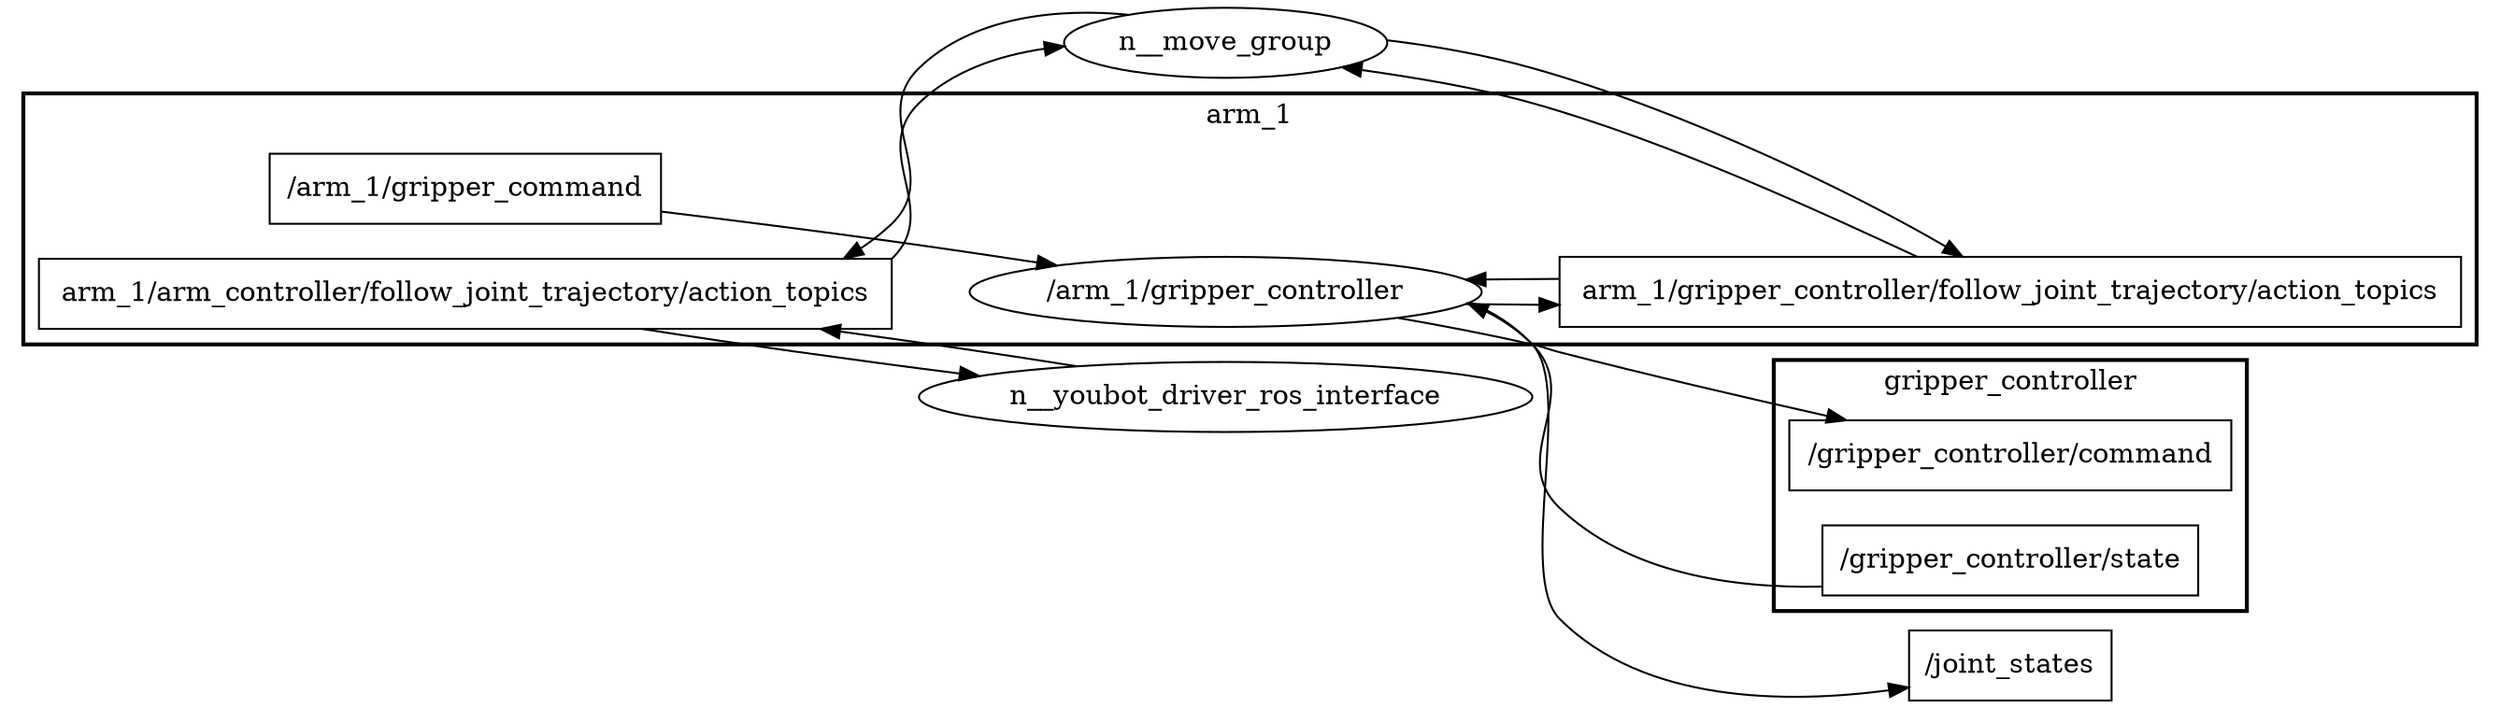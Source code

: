 digraph graphname {
	graph [bb="0,0,1278,356",
		compound=True,
		rank=same,
		rankdir=LR,
		ranksep=0.2
	];
	node [label="\N"];
	subgraph cluster_gripper_controller {
		graph [bb="908,46,1152,175",
			compound=True,
			label=gripper_controller,
			lheight=0.21,
			lp="1030,163.5",
			lwidth=1.83,
			rank=same,
			rankdir=LR,
			ranksep=0.2,
			style=bold
		];
		t__gripper_controller_command		 [URL=topic_3A_gripper_controller_command,
			height=0.5,
			label="/gripper_controller/command",
			pos="1030,126",
			shape=box,
			tooltip="topic:/gripper_controller/command",
			width=3.1528];
		t__gripper_controller_state		 [URL=topic_3A_gripper_controller_state,
			height=0.5,
			label="/gripper_controller/state",
			pos="1030,72",
			shape=box,
			tooltip="topic:/gripper_controller/state",
			width=2.6806];
	}
	subgraph cluster_arm_1 {
		graph [bb="8,183,1270,312",
			compound=True,
			label=arm_1,
			lheight=0.21,
			lp="639,300.5",
			lwidth=0.64,
			rank=same,
			rankdir=LR,
			ranksep=0.2,
			style=bold
		];
		t__arm_1_gripper_command		 [URL=topic_3A_arm_1_gripper_command,
			height=0.5,
			label="/arm_1/gripper_command",
			pos="235,263",
			shape=box,
			tooltip="topic:/arm_1/gripper_command",
			width=2.7917];
		n__arm_1_gripper_controller		 [URL=_arm_1_gripper_controller,
			height=0.5,
			label="/arm_1/gripper_controller",
			pos="626,210",
			shape=ellipse,
			tooltip="/arm_1/gripper_controller",
			width=3.6469];
		t__arm_1_gripper_command -> n__arm_1_gripper_controller		 [penwidth=1,
			pos="e,538.95,223.56 335.65,251.25 372.82,246.71 415.37,241.33 454,236 478.31,232.65 504.54,228.78 528.97,225.08"];
		n__arm_1_arm_controller_follow_joint_trajectory_action_topics		 [URL=topic_3Aarm_1_arm_controller_follow_joint_trajectory_action_topics,
			height=0.5,
			label="arm_1/arm_controller/follow_joint_trajectory/action_topics",
			pos="235,209",
			shape=box,
			tooltip="topic:arm_1/arm_controller/follow_joint_trajectory/action_topics",
			width=6.0833];
		n__arm_1_gripper_controller_follow_joint_trajectory_action_topics		 [URL=topic_3Aarm_1_gripper_controller_follow_joint_trajectory_action_topics,
			height=0.5,
			label="arm_1/gripper_controller/follow_joint_trajectory/action_topics",
			pos="1030,210",
			shape=box,
			tooltip="topic:arm_1/gripper_controller/follow_joint_trajectory/action_topics",
			width=6.4306];
		n__arm_1_gripper_controller_follow_joint_trajectory_action_topics -> n__arm_1_gripper_controller		 [penwidth=1,
			pos="e,749.25,216.27 798.18,216.68 784.96,216.62 771.92,216.53 759.29,216.39"];
		n__arm_1_gripper_controller -> n__arm_1_gripper_controller_follow_joint_trajectory_action_topics		 [penwidth=1,
			pos="e,798.18,203.32 749.25,203.73 761.77,203.57 774.77,203.45 788.01,203.37"];
	}
	t__gripper_controller_state -> n__arm_1_gripper_controller	 [penwidth=1,
		pos="e,750.58,204.28 933.26,58.49 886.7,57.464 833.31,65.376 798,99 770.59,125.1 810.69,156.17 784,183 776.98,190.06 768.83,195.66 760,200.09"];
	n__move_group	 [height=0.5,
		pos="626,338",
		width=2.3109];
	n__arm_1_arm_controller_follow_joint_trajectory_action_topics -> n__move_group	 [penwidth=1,
		pos="e,542.79,336.25 454.3,227.29 479.86,252.11 442.15,282.01 468,307 485.23,323.65 508.9,331.52 532.63,335.01"];
	n__youbot_driver_ros_interface	 [height=0.5,
		pos="626,156",
		width=4.3691];
	n__arm_1_arm_controller_follow_joint_trajectory_action_topics -> n__youbot_driver_ros_interface	 [penwidth=1,
		pos="e,499.62,166.73 325.73,190.98 374.32,183.38 435.33,174.84 489.57,167.99"];
	n__arm_1_gripper_controller_follow_joint_trajectory_action_topics -> n__move_group	 [penwidth=1,
		pos="e,685.93,325.46 982.05,228.07 933.73,250.33 855.61,286.89 784,307 755.68,314.95 723.64,320.1 695.93,324.05"];
	n__arm_1_gripper_controller -> t__gripper_controller_command	 [penwidth=1,
		pos="e,945.61,144.02 714.53,196.67 737.25,192.74 761.62,188.11 784,183 790.31,181.56 791.73,180.61 798,179 843.1,167.39 893.47,155.69 935.64,146.24"];
	t__joint_states	 [URL=topic_3A_joint_states,
		height=0.5,
		label="/joint_states",
		pos="1030,18",
		shape=box,
		tooltip="topic:/joint_states",
		width=1.4444];
	n__arm_1_gripper_controller -> t__joint_states	 [penwidth=1,
		pos="e,977.56,6.6831 751.6,204.73 763.78,199.74 774.95,192.72 784,183 805.46,159.96 775.79,64.316 798,42 841.33,-1.533 914.9,-1.7529 967.37,5.2063"];
	n__move_group -> n__arm_1_arm_controller_follow_joint_trajectory_action_topics	 [penwidth=1,
		pos="e,429.33,227.12 576.05,352.42 541.33,355.96 496.1,352.16 468,325 442.05,299.91 480.15,269.88 454,245 449.1,240.34 443.84,236.2 438.29,232.52"];
	n__move_group -> n__arm_1_gripper_controller_follow_joint_trajectory_action_topics	 [penwidth=1,
		pos="e,1005.4,228.08 709.35,339.3 733.67,336.4 760.15,331.7 784,325 863.48,302.68 950.97,260.1 996.84,233.23"];
	n__youbot_driver_ros_interface -> n__arm_1_arm_controller_follow_joint_trajectory_action_topics	 [penwidth=1,
		pos="e,417.69,190.98 549.46,171.76 514.41,177.41 471.01,183.75 427.78,189.62"];
}
